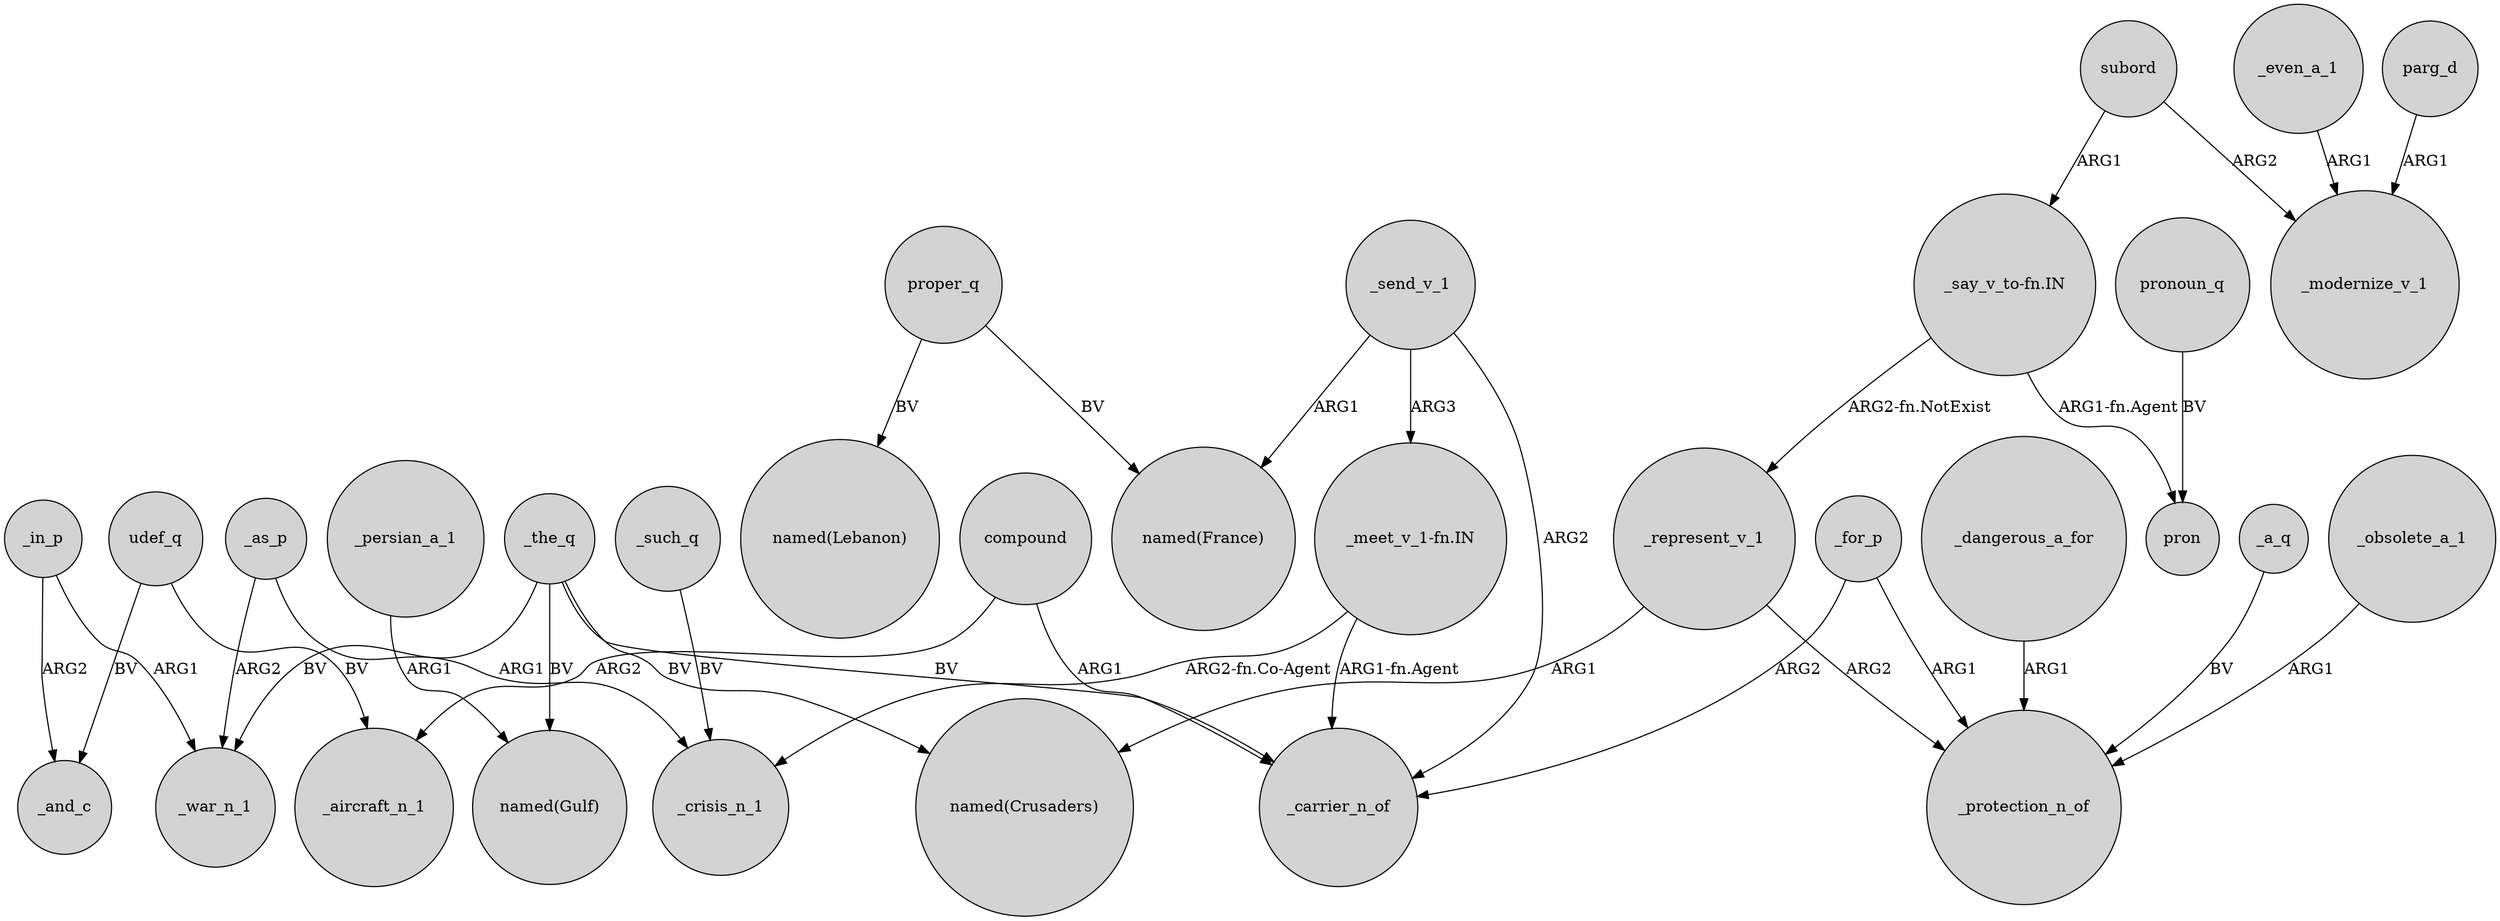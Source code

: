 digraph {
	node [shape=circle style=filled]
	_persian_a_1 -> "named(Gulf)" [label=ARG1]
	_the_q -> _carrier_n_of [label=BV]
	proper_q -> "named(Lebanon)" [label=BV]
	_the_q -> "named(Crusaders)" [label=BV]
	proper_q -> "named(France)" [label=BV]
	_the_q -> _war_n_1 [label=BV]
	"_meet_v_1-fn.IN" -> _crisis_n_1 [label="ARG2-fn.Co-Agent"]
	_obsolete_a_1 -> _protection_n_of [label=ARG1]
	subord -> "_say_v_to-fn.IN" [label=ARG1]
	_such_q -> _crisis_n_1 [label=BV]
	_as_p -> _war_n_1 [label=ARG2]
	_the_q -> "named(Gulf)" [label=BV]
	_even_a_1 -> _modernize_v_1 [label=ARG1]
	compound -> _carrier_n_of [label=ARG1]
	_dangerous_a_for -> _protection_n_of [label=ARG1]
	_send_v_1 -> "_meet_v_1-fn.IN" [label=ARG3]
	_for_p -> _protection_n_of [label=ARG1]
	_represent_v_1 -> _protection_n_of [label=ARG2]
	udef_q -> _aircraft_n_1 [label=BV]
	"_meet_v_1-fn.IN" -> _carrier_n_of [label="ARG1-fn.Agent"]
	pronoun_q -> pron [label=BV]
	_for_p -> _carrier_n_of [label=ARG2]
	_send_v_1 -> _carrier_n_of [label=ARG2]
	_as_p -> _crisis_n_1 [label=ARG1]
	subord -> _modernize_v_1 [label=ARG2]
	"_say_v_to-fn.IN" -> pron [label="ARG1-fn.Agent"]
	"_say_v_to-fn.IN" -> _represent_v_1 [label="ARG2-fn.NotExist"]
	parg_d -> _modernize_v_1 [label=ARG1]
	compound -> _aircraft_n_1 [label=ARG2]
	_represent_v_1 -> "named(Crusaders)" [label=ARG1]
	udef_q -> _and_c [label=BV]
	_in_p -> _and_c [label=ARG2]
	_in_p -> _war_n_1 [label=ARG1]
	_a_q -> _protection_n_of [label=BV]
	_send_v_1 -> "named(France)" [label=ARG1]
}
